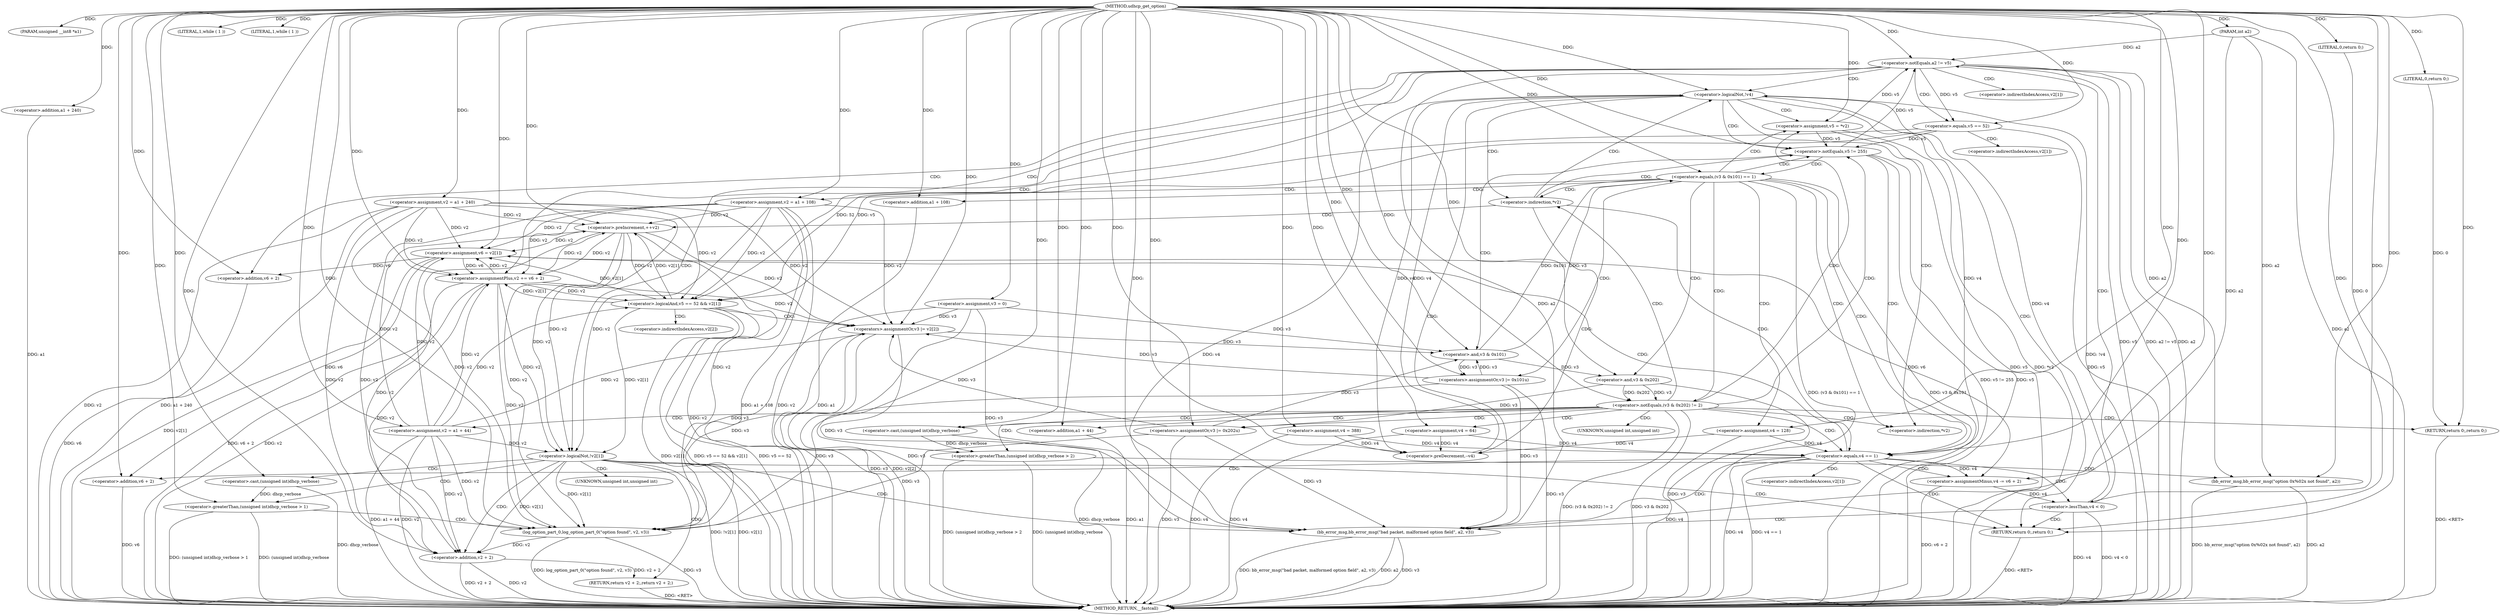 digraph udhcp_get_option {  
"1000106" [label = "(METHOD,udhcp_get_option)" ]
"1000274" [label = "(METHOD_RETURN,__fastcall)" ]
"1000107" [label = "(PARAM,unsigned __int8 *a1)" ]
"1000108" [label = "(PARAM,int a2)" ]
"1000115" [label = "(<operator>.assignment,v2 = a1 + 240)" ]
"1000117" [label = "(<operator>.addition,a1 + 240)" ]
"1000120" [label = "(<operator>.assignment,v3 = 0)" ]
"1000123" [label = "(<operator>.assignment,v4 = 388)" ]
"1000127" [label = "(LITERAL,1,while ( 1 ))" ]
"1000130" [label = "(LITERAL,1,while ( 1 ))" ]
"1000132" [label = "(<operator>.assignment,v5 = *v2)" ]
"1000140" [label = "(<operator>.preDecrement,--v4)" ]
"1000142" [label = "(<operator>.preIncrement,++v2)" ]
"1000146" [label = "(<operator>.logicalNot,!v4)" ]
"1000150" [label = "(<operator>.notEquals,v5 != 255)" ]
"1000155" [label = "(<operator>.equals,(v3 & 0x101) == 1)" ]
"1000156" [label = "(<operator>.and,v3 & 0x101)" ]
"1000161" [label = "(<operators>.assignmentOr,v3 |= 0x101u)" ]
"1000164" [label = "(<operator>.assignment,v2 = a1 + 108)" ]
"1000166" [label = "(<operator>.addition,a1 + 108)" ]
"1000169" [label = "(<operator>.assignment,v4 = 128)" ]
"1000175" [label = "(<operator>.notEquals,(v3 & 0x202) != 2)" ]
"1000176" [label = "(<operator>.and,v3 & 0x202)" ]
"1000182" [label = "(<operator>.greaterThan,(unsigned int)dhcp_verbose > 2)" ]
"1000183" [label = "(<operator>.cast,(unsigned int)dhcp_verbose)" ]
"1000187" [label = "(bb_error_msg,bb_error_msg(\"option 0x%02x not found\", a2))" ]
"1000190" [label = "(RETURN,return 0;,return 0;)" ]
"1000191" [label = "(LITERAL,0,return 0;)" ]
"1000192" [label = "(<operators>.assignmentOr,v3 |= 0x202u)" ]
"1000195" [label = "(<operator>.assignment,v2 = a1 + 44)" ]
"1000197" [label = "(<operator>.addition,a1 + 44)" ]
"1000200" [label = "(<operator>.assignment,v4 = 64)" ]
"1000204" [label = "(<operator>.equals,v4 == 1)" ]
"1000208" [label = "(<operator>.assignment,v6 = v2[1])" ]
"1000213" [label = "(<operator>.assignmentMinus,v4 -= v6 + 2)" ]
"1000215" [label = "(<operator>.addition,v6 + 2)" ]
"1000219" [label = "(<operator>.lessThan,v4 < 0)" ]
"1000224" [label = "(<operator>.notEquals,a2 != v5)" ]
"1000229" [label = "(<operator>.logicalAnd,v5 == 52 && v2[1])" ]
"1000230" [label = "(<operator>.equals,v5 == 52)" ]
"1000236" [label = "(<operators>.assignmentOr,v3 |= v2[2])" ]
"1000241" [label = "(<operator>.assignmentPlus,v2 += v6 + 2)" ]
"1000243" [label = "(<operator>.addition,v6 + 2)" ]
"1000248" [label = "(<operator>.logicalNot,!v2[1])" ]
"1000254" [label = "(bb_error_msg,bb_error_msg(\"bad packet, malformed option field\", a2, v3))" ]
"1000258" [label = "(RETURN,return 0;,return 0;)" ]
"1000259" [label = "(LITERAL,0,return 0;)" ]
"1000261" [label = "(<operator>.greaterThan,(unsigned int)dhcp_verbose > 1)" ]
"1000262" [label = "(<operator>.cast,(unsigned int)dhcp_verbose)" ]
"1000266" [label = "(log_option_part_0,log_option_part_0(\"option found\", v2, v3))" ]
"1000270" [label = "(RETURN,return v2 + 2;,return v2 + 2;)" ]
"1000271" [label = "(<operator>.addition,v2 + 2)" ]
"1000134" [label = "(<operator>.indirection,*v2)" ]
"1000137" [label = "(<operator>.indirection,*v2)" ]
"1000184" [label = "(UNKNOWN,unsigned int,unsigned int)" ]
"1000210" [label = "(<operator>.indirectIndexAccess,v2[1])" ]
"1000233" [label = "(<operator>.indirectIndexAccess,v2[1])" ]
"1000238" [label = "(<operator>.indirectIndexAccess,v2[2])" ]
"1000249" [label = "(<operator>.indirectIndexAccess,v2[1])" ]
"1000263" [label = "(UNKNOWN,unsigned int,unsigned int)" ]
  "1000270" -> "1000274"  [ label = "DDG: <RET>"] 
  "1000229" -> "1000274"  [ label = "DDG: v5 == 52"] 
  "1000183" -> "1000274"  [ label = "DDG: dhcp_verbose"] 
  "1000187" -> "1000274"  [ label = "DDG: bb_error_msg(\"option 0x%02x not found\", a2)"] 
  "1000166" -> "1000274"  [ label = "DDG: a1"] 
  "1000241" -> "1000274"  [ label = "DDG: v6 + 2"] 
  "1000142" -> "1000274"  [ label = "DDG: v2"] 
  "1000204" -> "1000274"  [ label = "DDG: v4"] 
  "1000115" -> "1000274"  [ label = "DDG: a1 + 240"] 
  "1000187" -> "1000274"  [ label = "DDG: a2"] 
  "1000164" -> "1000274"  [ label = "DDG: a1 + 108"] 
  "1000243" -> "1000274"  [ label = "DDG: v6"] 
  "1000266" -> "1000274"  [ label = "DDG: v3"] 
  "1000123" -> "1000274"  [ label = "DDG: v4"] 
  "1000229" -> "1000274"  [ label = "DDG: v2[1]"] 
  "1000117" -> "1000274"  [ label = "DDG: a1"] 
  "1000229" -> "1000274"  [ label = "DDG: v5 == 52 && v2[1]"] 
  "1000120" -> "1000274"  [ label = "DDG: v3"] 
  "1000254" -> "1000274"  [ label = "DDG: a2"] 
  "1000132" -> "1000274"  [ label = "DDG: *v2"] 
  "1000219" -> "1000274"  [ label = "DDG: v4"] 
  "1000271" -> "1000274"  [ label = "DDG: v2"] 
  "1000266" -> "1000274"  [ label = "DDG: log_option_part_0(\"option found\", v2, v3)"] 
  "1000224" -> "1000274"  [ label = "DDG: v5"] 
  "1000182" -> "1000274"  [ label = "DDG: (unsigned int)dhcp_verbose"] 
  "1000132" -> "1000274"  [ label = "DDG: v5"] 
  "1000224" -> "1000274"  [ label = "DDG: a2 != v5"] 
  "1000150" -> "1000274"  [ label = "DDG: v5 != 255"] 
  "1000182" -> "1000274"  [ label = "DDG: (unsigned int)dhcp_verbose > 2"] 
  "1000146" -> "1000274"  [ label = "DDG: v4"] 
  "1000204" -> "1000274"  [ label = "DDG: v4 == 1"] 
  "1000155" -> "1000274"  [ label = "DDG: (v3 & 0x101) == 1"] 
  "1000115" -> "1000274"  [ label = "DDG: v2"] 
  "1000213" -> "1000274"  [ label = "DDG: v6 + 2"] 
  "1000236" -> "1000274"  [ label = "DDG: v3"] 
  "1000271" -> "1000274"  [ label = "DDG: v2 + 2"] 
  "1000192" -> "1000274"  [ label = "DDG: v3"] 
  "1000248" -> "1000274"  [ label = "DDG: v2[1]"] 
  "1000261" -> "1000274"  [ label = "DDG: (unsigned int)dhcp_verbose > 1"] 
  "1000248" -> "1000274"  [ label = "DDG: !v2[1]"] 
  "1000224" -> "1000274"  [ label = "DDG: a2"] 
  "1000169" -> "1000274"  [ label = "DDG: v4"] 
  "1000230" -> "1000274"  [ label = "DDG: v5"] 
  "1000197" -> "1000274"  [ label = "DDG: a1"] 
  "1000254" -> "1000274"  [ label = "DDG: v3"] 
  "1000155" -> "1000274"  [ label = "DDG: v3 & 0x101"] 
  "1000200" -> "1000274"  [ label = "DDG: v4"] 
  "1000176" -> "1000274"  [ label = "DDG: v3"] 
  "1000241" -> "1000274"  [ label = "DDG: v2"] 
  "1000175" -> "1000274"  [ label = "DDG: v3 & 0x202"] 
  "1000195" -> "1000274"  [ label = "DDG: v2"] 
  "1000262" -> "1000274"  [ label = "DDG: dhcp_verbose"] 
  "1000215" -> "1000274"  [ label = "DDG: v6"] 
  "1000208" -> "1000274"  [ label = "DDG: v2[1]"] 
  "1000236" -> "1000274"  [ label = "DDG: v2[2]"] 
  "1000254" -> "1000274"  [ label = "DDG: bb_error_msg(\"bad packet, malformed option field\", a2, v3)"] 
  "1000195" -> "1000274"  [ label = "DDG: a1 + 44"] 
  "1000175" -> "1000274"  [ label = "DDG: (v3 & 0x202) != 2"] 
  "1000261" -> "1000274"  [ label = "DDG: (unsigned int)dhcp_verbose"] 
  "1000146" -> "1000274"  [ label = "DDG: !v4"] 
  "1000108" -> "1000274"  [ label = "DDG: a2"] 
  "1000164" -> "1000274"  [ label = "DDG: v2"] 
  "1000219" -> "1000274"  [ label = "DDG: v4 < 0"] 
  "1000161" -> "1000274"  [ label = "DDG: v3"] 
  "1000150" -> "1000274"  [ label = "DDG: v5"] 
  "1000190" -> "1000274"  [ label = "DDG: <RET>"] 
  "1000258" -> "1000274"  [ label = "DDG: <RET>"] 
  "1000106" -> "1000107"  [ label = "DDG: "] 
  "1000106" -> "1000108"  [ label = "DDG: "] 
  "1000106" -> "1000115"  [ label = "DDG: "] 
  "1000106" -> "1000117"  [ label = "DDG: "] 
  "1000106" -> "1000120"  [ label = "DDG: "] 
  "1000106" -> "1000123"  [ label = "DDG: "] 
  "1000106" -> "1000127"  [ label = "DDG: "] 
  "1000106" -> "1000130"  [ label = "DDG: "] 
  "1000106" -> "1000132"  [ label = "DDG: "] 
  "1000123" -> "1000140"  [ label = "DDG: v4"] 
  "1000146" -> "1000140"  [ label = "DDG: v4"] 
  "1000169" -> "1000140"  [ label = "DDG: v4"] 
  "1000200" -> "1000140"  [ label = "DDG: v4"] 
  "1000106" -> "1000140"  [ label = "DDG: "] 
  "1000229" -> "1000142"  [ label = "DDG: v2[1]"] 
  "1000115" -> "1000142"  [ label = "DDG: v2"] 
  "1000164" -> "1000142"  [ label = "DDG: v2"] 
  "1000241" -> "1000142"  [ label = "DDG: v2"] 
  "1000195" -> "1000142"  [ label = "DDG: v2"] 
  "1000106" -> "1000142"  [ label = "DDG: "] 
  "1000219" -> "1000146"  [ label = "DDG: v4"] 
  "1000140" -> "1000146"  [ label = "DDG: v4"] 
  "1000106" -> "1000146"  [ label = "DDG: "] 
  "1000132" -> "1000150"  [ label = "DDG: v5"] 
  "1000230" -> "1000150"  [ label = "DDG: v5"] 
  "1000106" -> "1000150"  [ label = "DDG: "] 
  "1000156" -> "1000155"  [ label = "DDG: v3"] 
  "1000156" -> "1000155"  [ label = "DDG: 0x101"] 
  "1000120" -> "1000156"  [ label = "DDG: v3"] 
  "1000236" -> "1000156"  [ label = "DDG: v3"] 
  "1000192" -> "1000156"  [ label = "DDG: v3"] 
  "1000161" -> "1000156"  [ label = "DDG: v3"] 
  "1000106" -> "1000156"  [ label = "DDG: "] 
  "1000106" -> "1000155"  [ label = "DDG: "] 
  "1000106" -> "1000161"  [ label = "DDG: "] 
  "1000156" -> "1000161"  [ label = "DDG: v3"] 
  "1000106" -> "1000164"  [ label = "DDG: "] 
  "1000106" -> "1000166"  [ label = "DDG: "] 
  "1000106" -> "1000169"  [ label = "DDG: "] 
  "1000176" -> "1000175"  [ label = "DDG: v3"] 
  "1000176" -> "1000175"  [ label = "DDG: 0x202"] 
  "1000156" -> "1000176"  [ label = "DDG: v3"] 
  "1000106" -> "1000176"  [ label = "DDG: "] 
  "1000106" -> "1000175"  [ label = "DDG: "] 
  "1000183" -> "1000182"  [ label = "DDG: dhcp_verbose"] 
  "1000106" -> "1000183"  [ label = "DDG: "] 
  "1000106" -> "1000182"  [ label = "DDG: "] 
  "1000106" -> "1000187"  [ label = "DDG: "] 
  "1000224" -> "1000187"  [ label = "DDG: a2"] 
  "1000108" -> "1000187"  [ label = "DDG: a2"] 
  "1000191" -> "1000190"  [ label = "DDG: 0"] 
  "1000106" -> "1000190"  [ label = "DDG: "] 
  "1000106" -> "1000191"  [ label = "DDG: "] 
  "1000106" -> "1000192"  [ label = "DDG: "] 
  "1000176" -> "1000192"  [ label = "DDG: v3"] 
  "1000106" -> "1000195"  [ label = "DDG: "] 
  "1000106" -> "1000197"  [ label = "DDG: "] 
  "1000106" -> "1000200"  [ label = "DDG: "] 
  "1000123" -> "1000204"  [ label = "DDG: v4"] 
  "1000146" -> "1000204"  [ label = "DDG: v4"] 
  "1000169" -> "1000204"  [ label = "DDG: v4"] 
  "1000200" -> "1000204"  [ label = "DDG: v4"] 
  "1000106" -> "1000204"  [ label = "DDG: "] 
  "1000142" -> "1000208"  [ label = "DDG: v2"] 
  "1000229" -> "1000208"  [ label = "DDG: v2[1]"] 
  "1000115" -> "1000208"  [ label = "DDG: v2"] 
  "1000164" -> "1000208"  [ label = "DDG: v2"] 
  "1000241" -> "1000208"  [ label = "DDG: v2"] 
  "1000195" -> "1000208"  [ label = "DDG: v2"] 
  "1000106" -> "1000208"  [ label = "DDG: "] 
  "1000208" -> "1000213"  [ label = "DDG: v6"] 
  "1000106" -> "1000213"  [ label = "DDG: "] 
  "1000204" -> "1000213"  [ label = "DDG: v4"] 
  "1000208" -> "1000215"  [ label = "DDG: v6"] 
  "1000106" -> "1000215"  [ label = "DDG: "] 
  "1000213" -> "1000219"  [ label = "DDG: v4"] 
  "1000106" -> "1000219"  [ label = "DDG: "] 
  "1000108" -> "1000224"  [ label = "DDG: a2"] 
  "1000106" -> "1000224"  [ label = "DDG: "] 
  "1000132" -> "1000224"  [ label = "DDG: v5"] 
  "1000150" -> "1000224"  [ label = "DDG: v5"] 
  "1000230" -> "1000229"  [ label = "DDG: v5"] 
  "1000230" -> "1000229"  [ label = "DDG: 52"] 
  "1000224" -> "1000230"  [ label = "DDG: v5"] 
  "1000106" -> "1000230"  [ label = "DDG: "] 
  "1000142" -> "1000229"  [ label = "DDG: v2"] 
  "1000115" -> "1000229"  [ label = "DDG: v2"] 
  "1000164" -> "1000229"  [ label = "DDG: v2"] 
  "1000241" -> "1000229"  [ label = "DDG: v2"] 
  "1000195" -> "1000229"  [ label = "DDG: v2"] 
  "1000142" -> "1000236"  [ label = "DDG: v2"] 
  "1000115" -> "1000236"  [ label = "DDG: v2"] 
  "1000164" -> "1000236"  [ label = "DDG: v2"] 
  "1000241" -> "1000236"  [ label = "DDG: v2"] 
  "1000195" -> "1000236"  [ label = "DDG: v2"] 
  "1000120" -> "1000236"  [ label = "DDG: v3"] 
  "1000192" -> "1000236"  [ label = "DDG: v3"] 
  "1000161" -> "1000236"  [ label = "DDG: v3"] 
  "1000106" -> "1000236"  [ label = "DDG: "] 
  "1000106" -> "1000241"  [ label = "DDG: "] 
  "1000208" -> "1000241"  [ label = "DDG: v6"] 
  "1000142" -> "1000241"  [ label = "DDG: v2"] 
  "1000229" -> "1000241"  [ label = "DDG: v2[1]"] 
  "1000115" -> "1000241"  [ label = "DDG: v2"] 
  "1000164" -> "1000241"  [ label = "DDG: v2"] 
  "1000195" -> "1000241"  [ label = "DDG: v2"] 
  "1000106" -> "1000243"  [ label = "DDG: "] 
  "1000208" -> "1000243"  [ label = "DDG: v6"] 
  "1000142" -> "1000248"  [ label = "DDG: v2"] 
  "1000115" -> "1000248"  [ label = "DDG: v2"] 
  "1000164" -> "1000248"  [ label = "DDG: v2"] 
  "1000241" -> "1000248"  [ label = "DDG: v2"] 
  "1000195" -> "1000248"  [ label = "DDG: v2"] 
  "1000229" -> "1000248"  [ label = "DDG: v2[1]"] 
  "1000106" -> "1000254"  [ label = "DDG: "] 
  "1000224" -> "1000254"  [ label = "DDG: a2"] 
  "1000108" -> "1000254"  [ label = "DDG: a2"] 
  "1000120" -> "1000254"  [ label = "DDG: v3"] 
  "1000236" -> "1000254"  [ label = "DDG: v3"] 
  "1000192" -> "1000254"  [ label = "DDG: v3"] 
  "1000161" -> "1000254"  [ label = "DDG: v3"] 
  "1000259" -> "1000258"  [ label = "DDG: 0"] 
  "1000106" -> "1000258"  [ label = "DDG: "] 
  "1000106" -> "1000259"  [ label = "DDG: "] 
  "1000262" -> "1000261"  [ label = "DDG: dhcp_verbose"] 
  "1000106" -> "1000262"  [ label = "DDG: "] 
  "1000106" -> "1000261"  [ label = "DDG: "] 
  "1000106" -> "1000266"  [ label = "DDG: "] 
  "1000142" -> "1000266"  [ label = "DDG: v2"] 
  "1000115" -> "1000266"  [ label = "DDG: v2"] 
  "1000248" -> "1000266"  [ label = "DDG: v2[1]"] 
  "1000164" -> "1000266"  [ label = "DDG: v2"] 
  "1000241" -> "1000266"  [ label = "DDG: v2"] 
  "1000195" -> "1000266"  [ label = "DDG: v2"] 
  "1000120" -> "1000266"  [ label = "DDG: v3"] 
  "1000236" -> "1000266"  [ label = "DDG: v3"] 
  "1000192" -> "1000266"  [ label = "DDG: v3"] 
  "1000161" -> "1000266"  [ label = "DDG: v3"] 
  "1000271" -> "1000270"  [ label = "DDG: v2 + 2"] 
  "1000142" -> "1000271"  [ label = "DDG: v2"] 
  "1000266" -> "1000271"  [ label = "DDG: v2"] 
  "1000115" -> "1000271"  [ label = "DDG: v2"] 
  "1000248" -> "1000271"  [ label = "DDG: v2[1]"] 
  "1000164" -> "1000271"  [ label = "DDG: v2"] 
  "1000241" -> "1000271"  [ label = "DDG: v2"] 
  "1000195" -> "1000271"  [ label = "DDG: v2"] 
  "1000106" -> "1000271"  [ label = "DDG: "] 
  "1000137" -> "1000142"  [ label = "CDG: "] 
  "1000137" -> "1000140"  [ label = "CDG: "] 
  "1000137" -> "1000146"  [ label = "CDG: "] 
  "1000137" -> "1000204"  [ label = "CDG: "] 
  "1000137" -> "1000150"  [ label = "CDG: "] 
  "1000146" -> "1000254"  [ label = "CDG: "] 
  "1000146" -> "1000258"  [ label = "CDG: "] 
  "1000146" -> "1000137"  [ label = "CDG: "] 
  "1000146" -> "1000134"  [ label = "CDG: "] 
  "1000146" -> "1000132"  [ label = "CDG: "] 
  "1000146" -> "1000150"  [ label = "CDG: "] 
  "1000150" -> "1000204"  [ label = "CDG: "] 
  "1000150" -> "1000156"  [ label = "CDG: "] 
  "1000150" -> "1000155"  [ label = "CDG: "] 
  "1000155" -> "1000176"  [ label = "CDG: "] 
  "1000155" -> "1000175"  [ label = "CDG: "] 
  "1000155" -> "1000169"  [ label = "CDG: "] 
  "1000155" -> "1000166"  [ label = "CDG: "] 
  "1000155" -> "1000164"  [ label = "CDG: "] 
  "1000155" -> "1000161"  [ label = "CDG: "] 
  "1000155" -> "1000204"  [ label = "CDG: "] 
  "1000155" -> "1000137"  [ label = "CDG: "] 
  "1000155" -> "1000134"  [ label = "CDG: "] 
  "1000155" -> "1000132"  [ label = "CDG: "] 
  "1000155" -> "1000150"  [ label = "CDG: "] 
  "1000175" -> "1000192"  [ label = "CDG: "] 
  "1000175" -> "1000190"  [ label = "CDG: "] 
  "1000175" -> "1000184"  [ label = "CDG: "] 
  "1000175" -> "1000183"  [ label = "CDG: "] 
  "1000175" -> "1000182"  [ label = "CDG: "] 
  "1000175" -> "1000200"  [ label = "CDG: "] 
  "1000175" -> "1000197"  [ label = "CDG: "] 
  "1000175" -> "1000195"  [ label = "CDG: "] 
  "1000175" -> "1000204"  [ label = "CDG: "] 
  "1000175" -> "1000137"  [ label = "CDG: "] 
  "1000175" -> "1000134"  [ label = "CDG: "] 
  "1000175" -> "1000132"  [ label = "CDG: "] 
  "1000175" -> "1000150"  [ label = "CDG: "] 
  "1000182" -> "1000187"  [ label = "CDG: "] 
  "1000204" -> "1000208"  [ label = "CDG: "] 
  "1000204" -> "1000219"  [ label = "CDG: "] 
  "1000204" -> "1000215"  [ label = "CDG: "] 
  "1000204" -> "1000213"  [ label = "CDG: "] 
  "1000204" -> "1000210"  [ label = "CDG: "] 
  "1000204" -> "1000254"  [ label = "CDG: "] 
  "1000204" -> "1000258"  [ label = "CDG: "] 
  "1000219" -> "1000224"  [ label = "CDG: "] 
  "1000219" -> "1000254"  [ label = "CDG: "] 
  "1000219" -> "1000258"  [ label = "CDG: "] 
  "1000224" -> "1000230"  [ label = "CDG: "] 
  "1000224" -> "1000229"  [ label = "CDG: "] 
  "1000224" -> "1000249"  [ label = "CDG: "] 
  "1000224" -> "1000248"  [ label = "CDG: "] 
  "1000224" -> "1000243"  [ label = "CDG: "] 
  "1000224" -> "1000241"  [ label = "CDG: "] 
  "1000224" -> "1000146"  [ label = "CDG: "] 
  "1000229" -> "1000238"  [ label = "CDG: "] 
  "1000229" -> "1000236"  [ label = "CDG: "] 
  "1000230" -> "1000233"  [ label = "CDG: "] 
  "1000248" -> "1000254"  [ label = "CDG: "] 
  "1000248" -> "1000271"  [ label = "CDG: "] 
  "1000248" -> "1000270"  [ label = "CDG: "] 
  "1000248" -> "1000263"  [ label = "CDG: "] 
  "1000248" -> "1000262"  [ label = "CDG: "] 
  "1000248" -> "1000261"  [ label = "CDG: "] 
  "1000248" -> "1000258"  [ label = "CDG: "] 
  "1000261" -> "1000266"  [ label = "CDG: "] 
}
